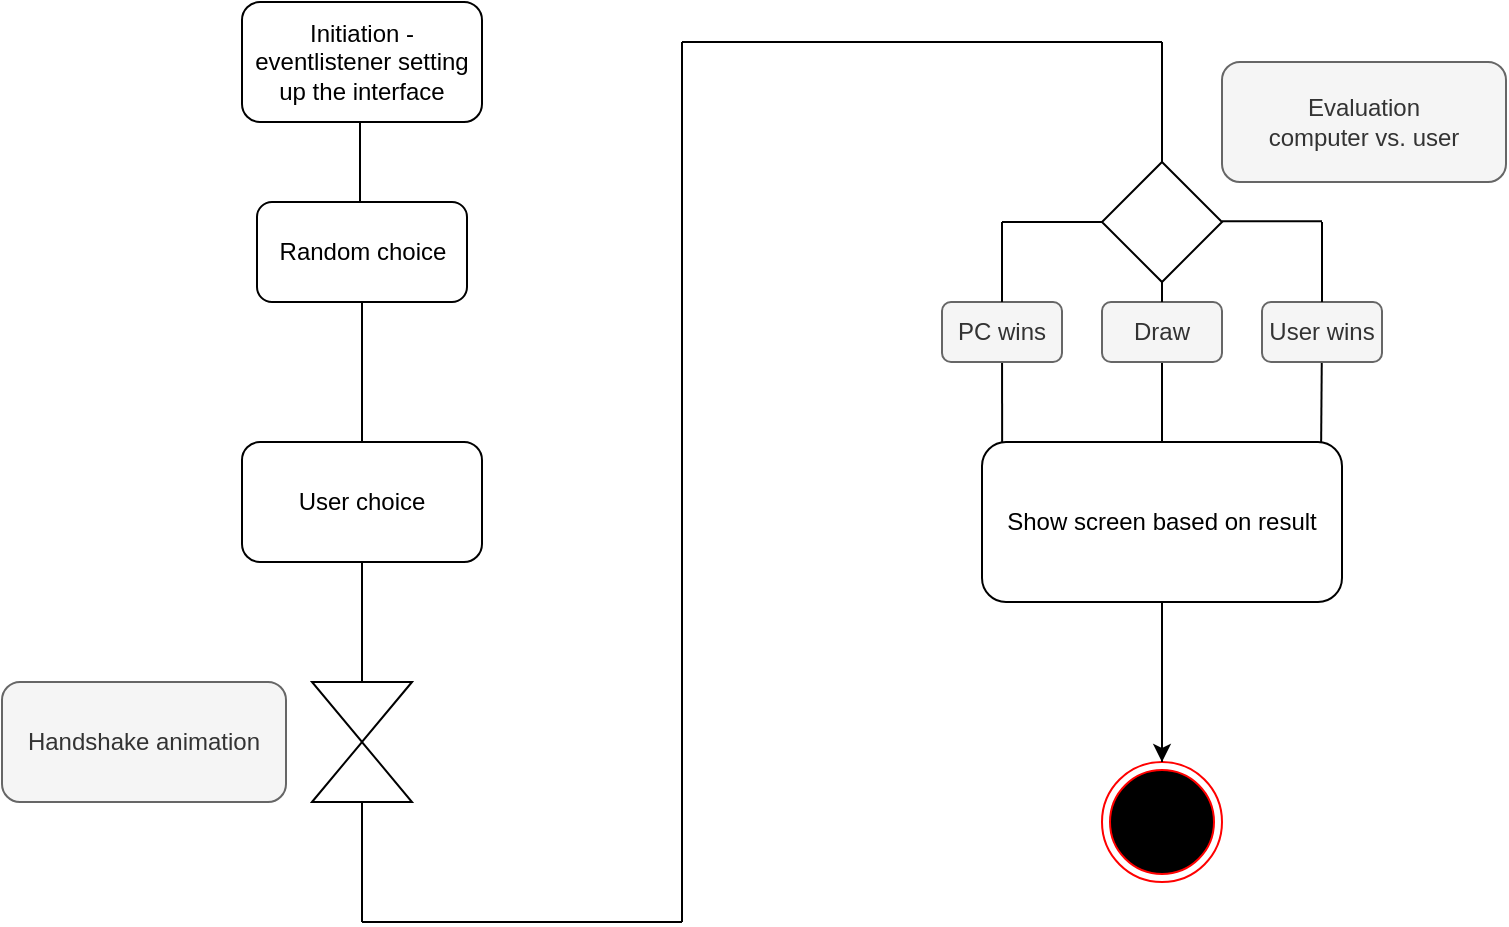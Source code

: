 <mxfile version="17.2.4" type="github">
  <diagram id="KqAuOYD_wjd5H8KZuplN" name="Page-1">
    <mxGraphModel dx="1562" dy="999" grid="1" gridSize="10" guides="1" tooltips="1" connect="1" arrows="1" fold="1" page="1" pageScale="1" pageWidth="850" pageHeight="1100" math="0" shadow="0">
      <root>
        <mxCell id="0" />
        <mxCell id="1" parent="0" />
        <mxCell id="9jD7Lg_3mIcXIlQXaH7G-1" value="Initiation - eventlistener setting up the interface" style="rounded=1;whiteSpace=wrap;html=1;" vertex="1" parent="1">
          <mxGeometry x="140" y="100" width="120" height="60" as="geometry" />
        </mxCell>
        <mxCell id="9jD7Lg_3mIcXIlQXaH7G-2" value="" style="endArrow=none;html=1;rounded=0;" edge="1" parent="1">
          <mxGeometry width="50" height="50" relative="1" as="geometry">
            <mxPoint x="199" y="200" as="sourcePoint" />
            <mxPoint x="199" y="160" as="targetPoint" />
          </mxGeometry>
        </mxCell>
        <mxCell id="9jD7Lg_3mIcXIlQXaH7G-7" value="Random choice" style="rounded=1;whiteSpace=wrap;html=1;" vertex="1" parent="1">
          <mxGeometry x="147.5" y="200" width="105" height="50" as="geometry" />
        </mxCell>
        <mxCell id="9jD7Lg_3mIcXIlQXaH7G-8" value="User choice" style="rounded=1;whiteSpace=wrap;html=1;" vertex="1" parent="1">
          <mxGeometry x="140" y="320" width="120" height="60" as="geometry" />
        </mxCell>
        <mxCell id="9jD7Lg_3mIcXIlQXaH7G-9" value="" style="endArrow=none;html=1;rounded=0;" edge="1" parent="1" source="9jD7Lg_3mIcXIlQXaH7G-8">
          <mxGeometry width="50" height="50" relative="1" as="geometry">
            <mxPoint x="150" y="300" as="sourcePoint" />
            <mxPoint x="200" y="250" as="targetPoint" />
          </mxGeometry>
        </mxCell>
        <mxCell id="9jD7Lg_3mIcXIlQXaH7G-10" value="" style="triangle;whiteSpace=wrap;html=1;direction=south;" vertex="1" parent="1">
          <mxGeometry x="175" y="440" width="50" height="30" as="geometry" />
        </mxCell>
        <mxCell id="9jD7Lg_3mIcXIlQXaH7G-11" value="" style="triangle;whiteSpace=wrap;html=1;direction=north;" vertex="1" parent="1">
          <mxGeometry x="175" y="470" width="50" height="30" as="geometry" />
        </mxCell>
        <mxCell id="9jD7Lg_3mIcXIlQXaH7G-12" value="" style="endArrow=none;html=1;rounded=0;exitX=0;exitY=0.5;exitDx=0;exitDy=0;entryX=0.5;entryY=1;entryDx=0;entryDy=0;" edge="1" parent="1" source="9jD7Lg_3mIcXIlQXaH7G-10" target="9jD7Lg_3mIcXIlQXaH7G-8">
          <mxGeometry width="50" height="50" relative="1" as="geometry">
            <mxPoint x="147.5" y="430" as="sourcePoint" />
            <mxPoint x="200" y="400" as="targetPoint" />
          </mxGeometry>
        </mxCell>
        <mxCell id="9jD7Lg_3mIcXIlQXaH7G-13" value="" style="endArrow=none;html=1;rounded=0;" edge="1" parent="1">
          <mxGeometry width="50" height="50" relative="1" as="geometry">
            <mxPoint x="200" y="560" as="sourcePoint" />
            <mxPoint x="200" y="500" as="targetPoint" />
          </mxGeometry>
        </mxCell>
        <mxCell id="9jD7Lg_3mIcXIlQXaH7G-14" value="" style="endArrow=none;html=1;rounded=0;" edge="1" parent="1">
          <mxGeometry width="50" height="50" relative="1" as="geometry">
            <mxPoint x="200" y="560" as="sourcePoint" />
            <mxPoint x="360" y="560" as="targetPoint" />
          </mxGeometry>
        </mxCell>
        <mxCell id="9jD7Lg_3mIcXIlQXaH7G-15" value="" style="endArrow=none;html=1;rounded=0;" edge="1" parent="1">
          <mxGeometry width="50" height="50" relative="1" as="geometry">
            <mxPoint x="360" y="560" as="sourcePoint" />
            <mxPoint x="360" y="120" as="targetPoint" />
          </mxGeometry>
        </mxCell>
        <mxCell id="9jD7Lg_3mIcXIlQXaH7G-16" value="" style="endArrow=none;html=1;rounded=0;" edge="1" parent="1">
          <mxGeometry width="50" height="50" relative="1" as="geometry">
            <mxPoint x="360" y="120" as="sourcePoint" />
            <mxPoint x="600" y="120" as="targetPoint" />
          </mxGeometry>
        </mxCell>
        <mxCell id="9jD7Lg_3mIcXIlQXaH7G-17" value="" style="rhombus;whiteSpace=wrap;html=1;" vertex="1" parent="1">
          <mxGeometry x="570" y="180" width="60" height="60" as="geometry" />
        </mxCell>
        <mxCell id="9jD7Lg_3mIcXIlQXaH7G-18" value="" style="endArrow=none;html=1;rounded=0;exitX=0.5;exitY=0;exitDx=0;exitDy=0;" edge="1" parent="1" source="9jD7Lg_3mIcXIlQXaH7G-17">
          <mxGeometry width="50" height="50" relative="1" as="geometry">
            <mxPoint x="450.0" y="159.29" as="sourcePoint" />
            <mxPoint x="600" y="120" as="targetPoint" />
          </mxGeometry>
        </mxCell>
        <mxCell id="9jD7Lg_3mIcXIlQXaH7G-20" value="" style="endArrow=none;html=1;rounded=0;" edge="1" parent="1">
          <mxGeometry width="50" height="50" relative="1" as="geometry">
            <mxPoint x="520" y="210" as="sourcePoint" />
            <mxPoint x="570" y="210" as="targetPoint" />
          </mxGeometry>
        </mxCell>
        <mxCell id="9jD7Lg_3mIcXIlQXaH7G-21" value="" style="endArrow=none;html=1;rounded=0;" edge="1" parent="1">
          <mxGeometry width="50" height="50" relative="1" as="geometry">
            <mxPoint x="630.0" y="209.64" as="sourcePoint" />
            <mxPoint x="680.0" y="209.64" as="targetPoint" />
          </mxGeometry>
        </mxCell>
        <mxCell id="9jD7Lg_3mIcXIlQXaH7G-22" value="" style="endArrow=none;html=1;rounded=0;exitX=0.5;exitY=1;exitDx=0;exitDy=0;entryX=0.5;entryY=0;entryDx=0;entryDy=0;startArrow=none;" edge="1" parent="1" source="9jD7Lg_3mIcXIlQXaH7G-33" target="9jD7Lg_3mIcXIlQXaH7G-26">
          <mxGeometry width="50" height="50" relative="1" as="geometry">
            <mxPoint x="600.0" y="260.0" as="sourcePoint" />
            <mxPoint x="600" y="280" as="targetPoint" />
          </mxGeometry>
        </mxCell>
        <mxCell id="9jD7Lg_3mIcXIlQXaH7G-23" value="" style="endArrow=none;html=1;rounded=0;entryX=0.942;entryY=0.013;entryDx=0;entryDy=0;entryPerimeter=0;startArrow=none;" edge="1" parent="1" source="9jD7Lg_3mIcXIlQXaH7G-34" target="9jD7Lg_3mIcXIlQXaH7G-26">
          <mxGeometry width="50" height="50" relative="1" as="geometry">
            <mxPoint x="680" y="210" as="sourcePoint" />
            <mxPoint x="680" y="280" as="targetPoint" />
          </mxGeometry>
        </mxCell>
        <mxCell id="9jD7Lg_3mIcXIlQXaH7G-24" value="" style="endArrow=none;html=1;rounded=0;startArrow=none;entryX=0.056;entryY=0.019;entryDx=0;entryDy=0;entryPerimeter=0;" edge="1" parent="1" source="9jD7Lg_3mIcXIlQXaH7G-31" target="9jD7Lg_3mIcXIlQXaH7G-26">
          <mxGeometry width="50" height="50" relative="1" as="geometry">
            <mxPoint x="520.0" y="210" as="sourcePoint" />
            <mxPoint x="520.0" y="280" as="targetPoint" />
          </mxGeometry>
        </mxCell>
        <mxCell id="9jD7Lg_3mIcXIlQXaH7G-35" value="" style="edgeStyle=orthogonalEdgeStyle;rounded=0;orthogonalLoop=1;jettySize=auto;html=1;" edge="1" parent="1" source="9jD7Lg_3mIcXIlQXaH7G-26" target="9jD7Lg_3mIcXIlQXaH7G-27">
          <mxGeometry relative="1" as="geometry" />
        </mxCell>
        <mxCell id="9jD7Lg_3mIcXIlQXaH7G-26" value="Show screen based on result" style="rounded=1;whiteSpace=wrap;html=1;" vertex="1" parent="1">
          <mxGeometry x="510" y="320" width="180" height="80" as="geometry" />
        </mxCell>
        <mxCell id="9jD7Lg_3mIcXIlQXaH7G-27" value="" style="ellipse;html=1;shape=endState;fillColor=#000000;strokeColor=#ff0000;" vertex="1" parent="1">
          <mxGeometry x="570" y="480" width="60" height="60" as="geometry" />
        </mxCell>
        <mxCell id="9jD7Lg_3mIcXIlQXaH7G-28" value="" style="endArrow=none;html=1;rounded=0;exitX=0.5;exitY=0;exitDx=0;exitDy=0;" edge="1" parent="1" source="9jD7Lg_3mIcXIlQXaH7G-27">
          <mxGeometry width="50" height="50" relative="1" as="geometry">
            <mxPoint x="550" y="410" as="sourcePoint" />
            <mxPoint x="600" y="400" as="targetPoint" />
          </mxGeometry>
        </mxCell>
        <mxCell id="9jD7Lg_3mIcXIlQXaH7G-29" value="Handshake animation" style="rounded=1;whiteSpace=wrap;html=1;fillColor=#f5f5f5;fontColor=#333333;strokeColor=#666666;" vertex="1" parent="1">
          <mxGeometry x="20" y="440" width="142" height="60" as="geometry" />
        </mxCell>
        <mxCell id="9jD7Lg_3mIcXIlQXaH7G-30" value="Evaluation&lt;br&gt;computer vs. user" style="rounded=1;whiteSpace=wrap;html=1;fillColor=#f5f5f5;fontColor=#333333;strokeColor=#666666;" vertex="1" parent="1">
          <mxGeometry x="630" y="130" width="142" height="60" as="geometry" />
        </mxCell>
        <mxCell id="9jD7Lg_3mIcXIlQXaH7G-31" value="PC wins" style="rounded=1;whiteSpace=wrap;html=1;fillColor=#f5f5f5;fontColor=#333333;strokeColor=#666666;" vertex="1" parent="1">
          <mxGeometry x="490" y="250" width="60" height="30" as="geometry" />
        </mxCell>
        <mxCell id="9jD7Lg_3mIcXIlQXaH7G-32" value="" style="endArrow=none;html=1;rounded=0;" edge="1" parent="1" target="9jD7Lg_3mIcXIlQXaH7G-31">
          <mxGeometry width="50" height="50" relative="1" as="geometry">
            <mxPoint x="520.0" y="210" as="sourcePoint" />
            <mxPoint x="520.0" y="280" as="targetPoint" />
          </mxGeometry>
        </mxCell>
        <mxCell id="9jD7Lg_3mIcXIlQXaH7G-33" value="Draw" style="rounded=1;whiteSpace=wrap;html=1;fillColor=#f5f5f5;fontColor=#333333;strokeColor=#666666;" vertex="1" parent="1">
          <mxGeometry x="570" y="250" width="60" height="30" as="geometry" />
        </mxCell>
        <mxCell id="9jD7Lg_3mIcXIlQXaH7G-37" value="" style="endArrow=none;html=1;rounded=0;exitX=0.5;exitY=1;exitDx=0;exitDy=0;entryX=0.5;entryY=0;entryDx=0;entryDy=0;" edge="1" parent="1" source="9jD7Lg_3mIcXIlQXaH7G-17" target="9jD7Lg_3mIcXIlQXaH7G-33">
          <mxGeometry width="50" height="50" relative="1" as="geometry">
            <mxPoint x="600" y="240" as="sourcePoint" />
            <mxPoint x="600" y="320" as="targetPoint" />
          </mxGeometry>
        </mxCell>
        <mxCell id="9jD7Lg_3mIcXIlQXaH7G-34" value="User wins" style="rounded=1;whiteSpace=wrap;html=1;fillColor=#f5f5f5;fontColor=#333333;strokeColor=#666666;" vertex="1" parent="1">
          <mxGeometry x="650" y="250" width="60" height="30" as="geometry" />
        </mxCell>
        <mxCell id="9jD7Lg_3mIcXIlQXaH7G-39" value="" style="endArrow=none;html=1;rounded=0;entryX=0.5;entryY=0;entryDx=0;entryDy=0;" edge="1" parent="1" target="9jD7Lg_3mIcXIlQXaH7G-34">
          <mxGeometry width="50" height="50" relative="1" as="geometry">
            <mxPoint x="680" y="210" as="sourcePoint" />
            <mxPoint x="679.56" y="321.04" as="targetPoint" />
          </mxGeometry>
        </mxCell>
      </root>
    </mxGraphModel>
  </diagram>
</mxfile>
